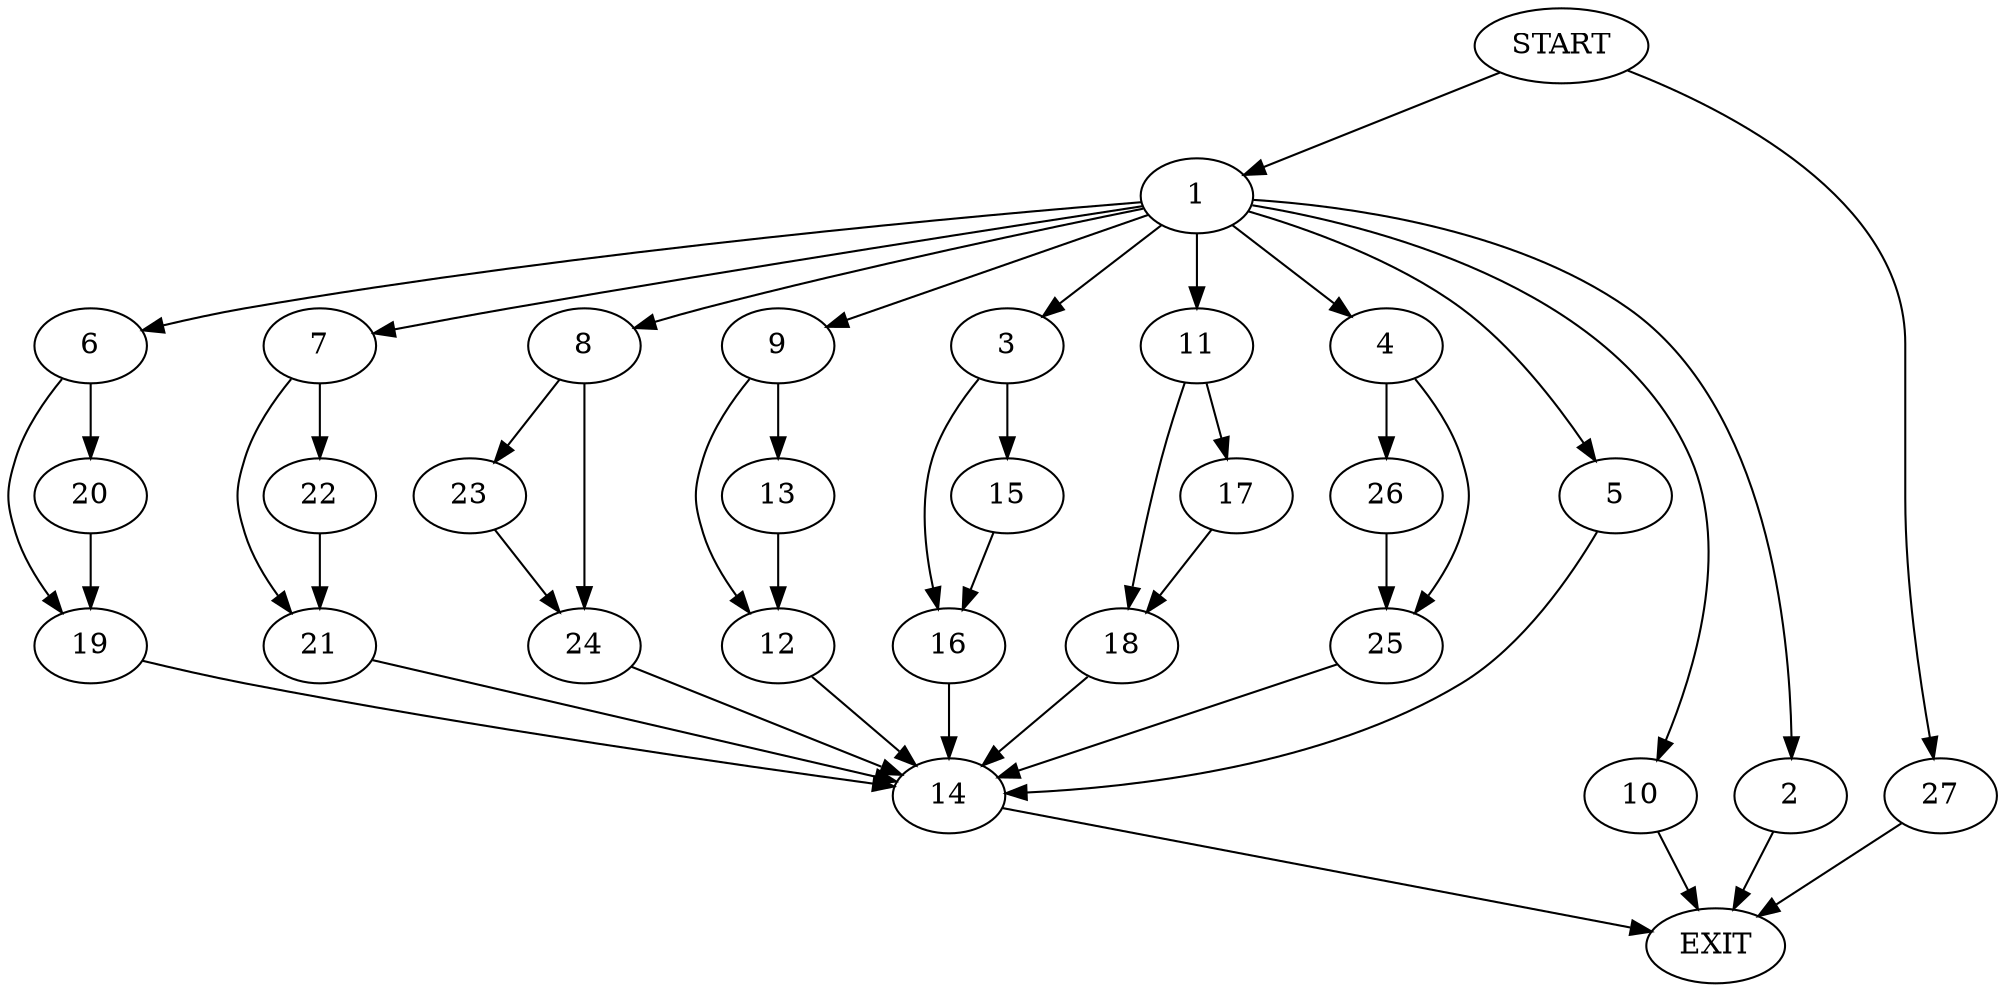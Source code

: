 digraph {
0 [label="START"]
28 [label="EXIT"]
0 -> 1
1 -> 2
1 -> 3
1 -> 4
1 -> 5
1 -> 6
1 -> 7
1 -> 8
1 -> 9
1 -> 10
1 -> 11
10 -> 28
9 -> 12
9 -> 13
2 -> 28
5 -> 14
3 -> 15
3 -> 16
11 -> 17
11 -> 18
6 -> 19
6 -> 20
7 -> 21
7 -> 22
8 -> 23
8 -> 24
4 -> 25
4 -> 26
14 -> 28
23 -> 24
24 -> 14
21 -> 14
22 -> 21
12 -> 14
13 -> 12
19 -> 14
20 -> 19
25 -> 14
26 -> 25
15 -> 16
16 -> 14
18 -> 14
17 -> 18
0 -> 27
27 -> 28
}
